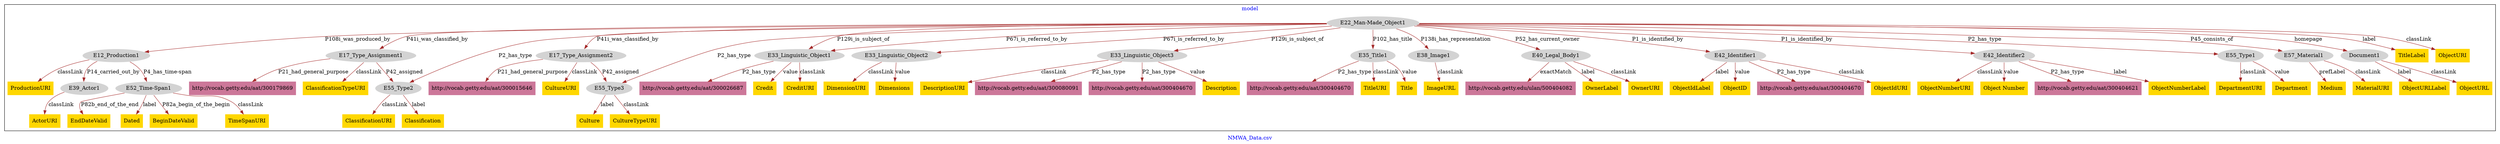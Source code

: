 digraph n0 {
fontcolor="blue"
remincross="true"
label="NMWA_Data.csv"
subgraph cluster {
label="model"
n2[style="filled",color="white",fillcolor="lightgray",label="E12_Production1"];
n3[style="filled",color="white",fillcolor="lightgray",label="E39_Actor1"];
n4[style="filled",color="white",fillcolor="lightgray",label="E52_Time-Span1"];
n5[style="filled",color="white",fillcolor="lightgray",label="E17_Type_Assignment1"];
n6[style="filled",color="white",fillcolor="lightgray",label="E55_Type2"];
n7[style="filled",color="white",fillcolor="lightgray",label="E17_Type_Assignment2"];
n8[style="filled",color="white",fillcolor="lightgray",label="E55_Type3"];
n9[style="filled",color="white",fillcolor="lightgray",label="E22_Man-Made_Object1"];
n10[style="filled",color="white",fillcolor="lightgray",label="E33_Linguistic_Object1"];
n11[style="filled",color="white",fillcolor="lightgray",label="E33_Linguistic_Object2"];
n12[style="filled",color="white",fillcolor="lightgray",label="E33_Linguistic_Object3"];
n13[style="filled",color="white",fillcolor="lightgray",label="E35_Title1"];
n14[style="filled",color="white",fillcolor="lightgray",label="E38_Image1"];
n15[style="filled",color="white",fillcolor="lightgray",label="E40_Legal_Body1"];
n16[style="filled",color="white",fillcolor="lightgray",label="E42_Identifier1"];
n17[style="filled",color="white",fillcolor="lightgray",label="E42_Identifier2"];
n18[style="filled",color="white",fillcolor="lightgray",label="E55_Type1"];
n19[style="filled",color="white",fillcolor="lightgray",label="E57_Material1"];
n20[style="filled",color="white",fillcolor="lightgray",label="Document1"];
n21[shape="plaintext",style="filled",fillcolor="gold",label="ImageURL"];
n22[shape="plaintext",style="filled",fillcolor="gold",label="ObjectNumberLabel"];
n23[shape="plaintext",style="filled",fillcolor="gold",label="CultureTypeURI"];
n24[shape="plaintext",style="filled",fillcolor="gold",label="ObjectURL"];
n25[shape="plaintext",style="filled",fillcolor="gold",label="ObjectIdURI"];
n26[shape="plaintext",style="filled",fillcolor="gold",label="ObjectIdLabel"];
n27[shape="plaintext",style="filled",fillcolor="gold",label="CultureURI"];
n28[shape="plaintext",style="filled",fillcolor="gold",label="TimeSpanURI"];
n29[shape="plaintext",style="filled",fillcolor="gold",label="ObjectURLLabel"];
n30[shape="plaintext",style="filled",fillcolor="gold",label="ObjectNumberURI"];
n31[shape="plaintext",style="filled",fillcolor="gold",label="Classification"];
n32[shape="plaintext",style="filled",fillcolor="gold",label="Department"];
n33[shape="plaintext",style="filled",fillcolor="gold",label="Culture"];
n34[shape="plaintext",style="filled",fillcolor="gold",label="ObjectID"];
n35[shape="plaintext",style="filled",fillcolor="gold",label="Credit"];
n36[shape="plaintext",style="filled",fillcolor="gold",label="Object Number"];
n37[shape="plaintext",style="filled",fillcolor="gold",label="Dimensions"];
n38[shape="plaintext",style="filled",fillcolor="gold",label="Description"];
n39[shape="plaintext",style="filled",fillcolor="gold",label="EndDateValid"];
n40[shape="plaintext",style="filled",fillcolor="gold",label="ActorURI"];
n41[shape="plaintext",style="filled",fillcolor="gold",label="OwnerLabel"];
n42[shape="plaintext",style="filled",fillcolor="gold",label="TitleLabel"];
n43[shape="plaintext",style="filled",fillcolor="gold",label="ProductionURI"];
n44[shape="plaintext",style="filled",fillcolor="gold",label="TitleURI"];
n45[shape="plaintext",style="filled",fillcolor="gold",label="MaterialURI"];
n46[shape="plaintext",style="filled",fillcolor="gold",label="ClassificationTypeURI"];
n47[shape="plaintext",style="filled",fillcolor="gold",label="CreditURI"];
n48[shape="plaintext",style="filled",fillcolor="gold",label="DimensionURI"];
n49[shape="plaintext",style="filled",fillcolor="gold",label="ObjectURI"];
n50[shape="plaintext",style="filled",fillcolor="gold",label="ClassificationURI"];
n51[shape="plaintext",style="filled",fillcolor="gold",label="Dated"];
n52[shape="plaintext",style="filled",fillcolor="gold",label="DepartmentURI"];
n53[shape="plaintext",style="filled",fillcolor="gold",label="Title"];
n54[shape="plaintext",style="filled",fillcolor="gold",label="Medium"];
n55[shape="plaintext",style="filled",fillcolor="gold",label="OwnerURI"];
n56[shape="plaintext",style="filled",fillcolor="gold",label="DescriptionURI"];
n57[shape="plaintext",style="filled",fillcolor="gold",label="BeginDateValid"];
n58[shape="plaintext",style="filled",fillcolor="#CC7799",label="http://vocab.getty.edu/aat/300080091"];
n59[shape="plaintext",style="filled",fillcolor="#CC7799",label="http://vocab.getty.edu/aat/300026687"];
n60[shape="plaintext",style="filled",fillcolor="#CC7799",label="http://vocab.getty.edu/aat/300404670"];
n61[shape="plaintext",style="filled",fillcolor="#CC7799",label="http://vocab.getty.edu/aat/300404621"];
n62[shape="plaintext",style="filled",fillcolor="#CC7799",label="http://vocab.getty.edu/ulan/500404082"];
n63[shape="plaintext",style="filled",fillcolor="#CC7799",label="http://vocab.getty.edu/aat/300404670"];
n64[shape="plaintext",style="filled",fillcolor="#CC7799",label="http://vocab.getty.edu/aat/300404670"];
n65[shape="plaintext",style="filled",fillcolor="#CC7799",label="http://vocab.getty.edu/aat/300015646"];
n66[shape="plaintext",style="filled",fillcolor="#CC7799",label="http://vocab.getty.edu/aat/300179869"];
}
n2 -> n3[color="brown",fontcolor="black",label="P14_carried_out_by"]
n2 -> n4[color="brown",fontcolor="black",label="P4_has_time-span"]
n5 -> n6[color="brown",fontcolor="black",label="P42_assigned"]
n7 -> n8[color="brown",fontcolor="black",label="P42_assigned"]
n9 -> n2[color="brown",fontcolor="black",label="P108i_was_produced_by"]
n9 -> n5[color="brown",fontcolor="black",label="P41i_was_classified_by"]
n9 -> n7[color="brown",fontcolor="black",label="P41i_was_classified_by"]
n9 -> n10[color="brown",fontcolor="black",label="P129i_is_subject_of"]
n9 -> n11[color="brown",fontcolor="black",label="P67i_is_referred_to_by"]
n9 -> n12[color="brown",fontcolor="black",label="P129i_is_subject_of"]
n9 -> n13[color="brown",fontcolor="black",label="P102_has_title"]
n9 -> n14[color="brown",fontcolor="black",label="P138i_has_representation"]
n9 -> n15[color="brown",fontcolor="black",label="P52_has_current_owner"]
n9 -> n16[color="brown",fontcolor="black",label="P1_is_identified_by"]
n9 -> n17[color="brown",fontcolor="black",label="P1_is_identified_by"]
n9 -> n18[color="brown",fontcolor="black",label="P2_has_type"]
n9 -> n19[color="brown",fontcolor="black",label="P45_consists_of"]
n9 -> n20[color="brown",fontcolor="black",label="homepage"]
n14 -> n21[color="brown",fontcolor="black",label="classLink"]
n17 -> n22[color="brown",fontcolor="black",label="label"]
n8 -> n23[color="brown",fontcolor="black",label="classLink"]
n20 -> n24[color="brown",fontcolor="black",label="classLink"]
n16 -> n25[color="brown",fontcolor="black",label="classLink"]
n16 -> n26[color="brown",fontcolor="black",label="label"]
n7 -> n27[color="brown",fontcolor="black",label="classLink"]
n4 -> n28[color="brown",fontcolor="black",label="classLink"]
n20 -> n29[color="brown",fontcolor="black",label="label"]
n17 -> n30[color="brown",fontcolor="black",label="classLink"]
n6 -> n31[color="brown",fontcolor="black",label="label"]
n18 -> n32[color="brown",fontcolor="black",label="value"]
n8 -> n33[color="brown",fontcolor="black",label="label"]
n16 -> n34[color="brown",fontcolor="black",label="value"]
n10 -> n35[color="brown",fontcolor="black",label="value"]
n17 -> n36[color="brown",fontcolor="black",label="value"]
n11 -> n37[color="brown",fontcolor="black",label="value"]
n12 -> n38[color="brown",fontcolor="black",label="value"]
n4 -> n39[color="brown",fontcolor="black",label="P82b_end_of_the_end"]
n3 -> n40[color="brown",fontcolor="black",label="classLink"]
n15 -> n41[color="brown",fontcolor="black",label="label"]
n9 -> n42[color="brown",fontcolor="black",label="label"]
n2 -> n43[color="brown",fontcolor="black",label="classLink"]
n13 -> n44[color="brown",fontcolor="black",label="classLink"]
n19 -> n45[color="brown",fontcolor="black",label="classLink"]
n5 -> n46[color="brown",fontcolor="black",label="classLink"]
n10 -> n47[color="brown",fontcolor="black",label="classLink"]
n11 -> n48[color="brown",fontcolor="black",label="classLink"]
n9 -> n49[color="brown",fontcolor="black",label="classLink"]
n6 -> n50[color="brown",fontcolor="black",label="classLink"]
n4 -> n51[color="brown",fontcolor="black",label="label"]
n18 -> n52[color="brown",fontcolor="black",label="classLink"]
n13 -> n53[color="brown",fontcolor="black",label="value"]
n19 -> n54[color="brown",fontcolor="black",label="prefLabel"]
n15 -> n55[color="brown",fontcolor="black",label="classLink"]
n12 -> n56[color="brown",fontcolor="black",label="classLink"]
n4 -> n57[color="brown",fontcolor="black",label="P82a_begin_of_the_begin"]
n12 -> n58[color="brown",fontcolor="black",label="P2_has_type"]
n9 -> n8[color="brown",fontcolor="black",label="P2_has_type"]
n9 -> n6[color="brown",fontcolor="black",label="P2_has_type"]
n10 -> n59[color="brown",fontcolor="black",label="P2_has_type"]
n12 -> n60[color="brown",fontcolor="black",label="P2_has_type"]
n17 -> n61[color="brown",fontcolor="black",label="P2_has_type"]
n15 -> n62[color="brown",fontcolor="black",label="exactMatch"]
n13 -> n63[color="brown",fontcolor="black",label="P2_has_type"]
n16 -> n64[color="brown",fontcolor="black",label="P2_has_type"]
n7 -> n65[color="brown",fontcolor="black",label="P21_had_general_purpose"]
n5 -> n66[color="brown",fontcolor="black",label="P21_had_general_purpose"]
n9 -> n10[color="brown",fontcolor="black",label="P67i_is_referred_to_by"]
}
